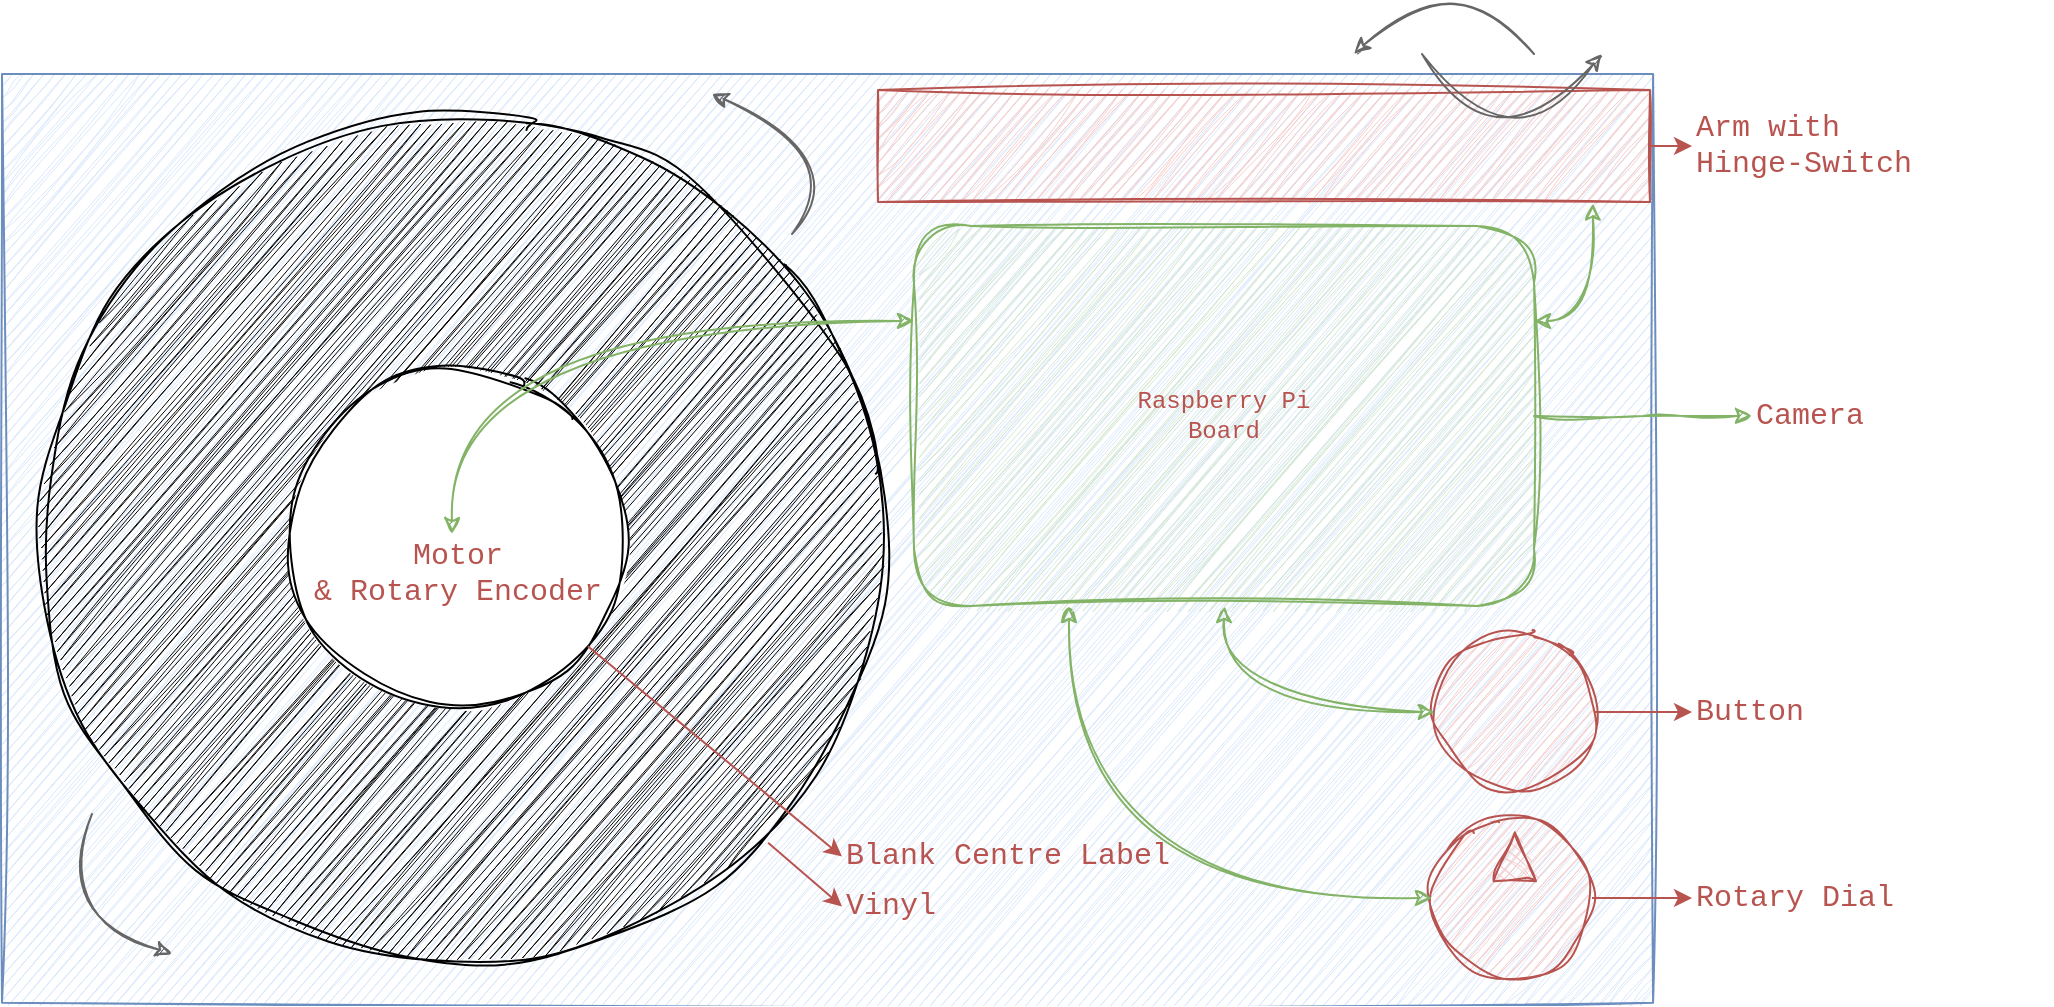 <mxfile version="26.2.14">
  <diagram name="Page-1" id="BbwpbvS8BRUh1gAscrvs">
    <mxGraphModel dx="1678" dy="893" grid="1" gridSize="10" guides="1" tooltips="1" connect="1" arrows="1" fold="1" page="1" pageScale="1" pageWidth="850" pageHeight="1100" math="0" shadow="0">
      <root>
        <mxCell id="0" />
        <mxCell id="1" parent="0" />
        <mxCell id="IE3H_PvMWQA-5wgTKLuX-123" value="" style="rounded=0;whiteSpace=wrap;html=1;aspect=fixed;fillColor=#dae8fc;strokeColor=#6c8ebf;sketch=1;curveFitting=1;jiggle=2;" vertex="1" parent="1">
          <mxGeometry x="245" y="460" width="825.54" height="464.37" as="geometry" />
        </mxCell>
        <mxCell id="IE3H_PvMWQA-5wgTKLuX-125" value="" style="ellipse;whiteSpace=wrap;html=1;aspect=fixed;sketch=1;curveFitting=1;jiggle=2;fillColor=#060606;" vertex="1" parent="1">
          <mxGeometry x="264" y="480.78" width="422.81" height="422.81" as="geometry" />
        </mxCell>
        <mxCell id="IE3H_PvMWQA-5wgTKLuX-126" value="" style="ellipse;whiteSpace=wrap;html=1;aspect=fixed;sketch=1;curveFitting=1;jiggle=2;" vertex="1" parent="1">
          <mxGeometry x="388.16" y="607.58" width="169.22" height="169.22" as="geometry" />
        </mxCell>
        <mxCell id="IE3H_PvMWQA-5wgTKLuX-131" value="" style="curved=1;endArrow=classic;html=1;rounded=0;fillColor=#f5f5f5;strokeColor=#666666;sketch=1;curveFitting=1;jiggle=2;" edge="1" parent="1">
          <mxGeometry width="50" height="50" relative="1" as="geometry">
            <mxPoint x="640" y="540" as="sourcePoint" />
            <mxPoint x="600" y="470" as="targetPoint" />
            <Array as="points">
              <mxPoint x="669.91" y="499.82" />
            </Array>
          </mxGeometry>
        </mxCell>
        <mxCell id="IE3H_PvMWQA-5wgTKLuX-132" value="" style="curved=1;endArrow=classic;html=1;rounded=0;fillColor=#f5f5f5;strokeColor=#666666;sketch=1;curveFitting=1;jiggle=2;" edge="1" parent="1">
          <mxGeometry width="50" height="50" relative="1" as="geometry">
            <mxPoint x="290" y="830" as="sourcePoint" />
            <mxPoint x="330" y="900" as="targetPoint" />
            <Array as="points">
              <mxPoint x="270" y="880" />
            </Array>
          </mxGeometry>
        </mxCell>
        <mxCell id="IE3H_PvMWQA-5wgTKLuX-159" value="Blank Centre Label" style="text;html=1;align=left;verticalAlign=middle;whiteSpace=wrap;rounded=0;fontColor=#B85450;fontFamily=Courier New;fontSize=15;" vertex="1" parent="1">
          <mxGeometry x="665" y="841.29" width="185" height="20" as="geometry" />
        </mxCell>
        <mxCell id="IE3H_PvMWQA-5wgTKLuX-160" value="" style="endArrow=classic;html=1;rounded=0;entryX=0;entryY=0.5;entryDx=0;entryDy=0;fillColor=#f8cecc;strokeColor=#b85450;" edge="1" parent="1" target="IE3H_PvMWQA-5wgTKLuX-159">
          <mxGeometry width="50" height="50" relative="1" as="geometry">
            <mxPoint x="537.936" y="746.145" as="sourcePoint" />
            <mxPoint x="670" y="920" as="targetPoint" />
          </mxGeometry>
        </mxCell>
        <mxCell id="IE3H_PvMWQA-5wgTKLuX-161" value="Vinyl" style="text;html=1;align=left;verticalAlign=middle;whiteSpace=wrap;rounded=0;fontColor=#B85450;fontFamily=Courier New;fontSize=15;" vertex="1" parent="1">
          <mxGeometry x="665" y="866.19" width="150" height="20" as="geometry" />
        </mxCell>
        <mxCell id="IE3H_PvMWQA-5wgTKLuX-162" value="" style="endArrow=classic;html=1;rounded=0;entryX=0;entryY=0.5;entryDx=0;entryDy=0;exitX=0.861;exitY=0.86;exitDx=0;exitDy=0;exitPerimeter=0;fillColor=#f8cecc;strokeColor=#b85450;" edge="1" parent="1" source="IE3H_PvMWQA-5wgTKLuX-125" target="IE3H_PvMWQA-5wgTKLuX-161">
          <mxGeometry width="50" height="50" relative="1" as="geometry">
            <mxPoint x="580" y="980" as="sourcePoint" />
            <mxPoint x="630" y="930" as="targetPoint" />
          </mxGeometry>
        </mxCell>
        <mxCell id="IE3H_PvMWQA-5wgTKLuX-185" value="" style="edgeStyle=orthogonalEdgeStyle;rounded=0;orthogonalLoop=1;jettySize=auto;html=1;fillColor=#f8cecc;strokeColor=#b85450;" edge="1" parent="1" source="IE3H_PvMWQA-5wgTKLuX-168" target="IE3H_PvMWQA-5wgTKLuX-181">
          <mxGeometry relative="1" as="geometry" />
        </mxCell>
        <mxCell id="IE3H_PvMWQA-5wgTKLuX-168" value="" style="ellipse;whiteSpace=wrap;html=1;aspect=fixed;fillColor=#f8cecc;strokeColor=#b85450;sketch=1;curveFitting=1;jiggle=2;" vertex="1" parent="1">
          <mxGeometry x="960" y="832" width="80" height="80" as="geometry" />
        </mxCell>
        <mxCell id="IE3H_PvMWQA-5wgTKLuX-184" value="" style="edgeStyle=orthogonalEdgeStyle;rounded=0;orthogonalLoop=1;jettySize=auto;html=1;fillColor=#f8cecc;strokeColor=#b85450;" edge="1" parent="1" source="IE3H_PvMWQA-5wgTKLuX-169" target="IE3H_PvMWQA-5wgTKLuX-182">
          <mxGeometry relative="1" as="geometry" />
        </mxCell>
        <mxCell id="IE3H_PvMWQA-5wgTKLuX-169" value="" style="ellipse;whiteSpace=wrap;html=1;aspect=fixed;fillColor=#f8cecc;strokeColor=#b85450;sketch=1;curveFitting=1;jiggle=2;" vertex="1" parent="1">
          <mxGeometry x="961.41" y="739" width="80" height="80" as="geometry" />
        </mxCell>
        <mxCell id="IE3H_PvMWQA-5wgTKLuX-170" value="" style="triangle;whiteSpace=wrap;html=1;rotation=-90;sketch=1;curveFitting=1;jiggle=2;rounded=0;fillColor=#f8cecc;strokeColor=#b85450;" vertex="1" parent="1">
          <mxGeometry x="989.21" y="840.81" width="24.41" height="21.19" as="geometry" />
        </mxCell>
        <mxCell id="IE3H_PvMWQA-5wgTKLuX-173" style="edgeStyle=orthogonalEdgeStyle;rounded=0;orthogonalLoop=1;jettySize=auto;html=1;exitX=0.25;exitY=1;exitDx=0;exitDy=0;entryX=0;entryY=0.5;entryDx=0;entryDy=0;endArrow=classic;startFill=1;fillColor=#d5e8d4;strokeColor=#82b366;curved=1;sketch=1;curveFitting=1;jiggle=2;endFill=1;startArrow=classic;" edge="1" parent="1" source="IE3H_PvMWQA-5wgTKLuX-171" target="IE3H_PvMWQA-5wgTKLuX-168">
          <mxGeometry relative="1" as="geometry" />
        </mxCell>
        <mxCell id="IE3H_PvMWQA-5wgTKLuX-174" style="edgeStyle=orthogonalEdgeStyle;rounded=0;orthogonalLoop=1;jettySize=auto;html=1;exitX=0.5;exitY=1;exitDx=0;exitDy=0;entryX=0;entryY=0.5;entryDx=0;entryDy=0;curved=1;sketch=1;curveFitting=1;jiggle=2;fillColor=#d5e8d4;strokeColor=#82b366;startArrow=classic;startFill=1;" edge="1" parent="1" source="IE3H_PvMWQA-5wgTKLuX-171" target="IE3H_PvMWQA-5wgTKLuX-169">
          <mxGeometry relative="1" as="geometry" />
        </mxCell>
        <mxCell id="IE3H_PvMWQA-5wgTKLuX-188" style="edgeStyle=orthogonalEdgeStyle;rounded=0;orthogonalLoop=1;jettySize=auto;html=1;exitX=1;exitY=0.5;exitDx=0;exitDy=0;fillColor=#d5e8d4;strokeColor=#82b366;sketch=1;curveFitting=1;jiggle=2;" edge="1" parent="1" source="IE3H_PvMWQA-5wgTKLuX-171">
          <mxGeometry relative="1" as="geometry">
            <mxPoint x="1120" y="630.905" as="targetPoint" />
          </mxGeometry>
        </mxCell>
        <mxCell id="IE3H_PvMWQA-5wgTKLuX-171" value="" style="rounded=1;whiteSpace=wrap;html=1;sketch=1;curveFitting=1;jiggle=2;fillColor=#d5e8d4;strokeColor=#82b366;" vertex="1" parent="1">
          <mxGeometry x="701" y="536" width="310" height="190" as="geometry" />
        </mxCell>
        <mxCell id="IE3H_PvMWQA-5wgTKLuX-183" value="" style="edgeStyle=orthogonalEdgeStyle;rounded=0;orthogonalLoop=1;jettySize=auto;html=1;fillColor=#f8cecc;strokeColor=#b85450;" edge="1" parent="1" source="IE3H_PvMWQA-5wgTKLuX-172" target="IE3H_PvMWQA-5wgTKLuX-180">
          <mxGeometry relative="1" as="geometry" />
        </mxCell>
        <mxCell id="IE3H_PvMWQA-5wgTKLuX-172" value="" style="rounded=0;whiteSpace=wrap;html=1;fillColor=#f8cecc;strokeColor=#b85450;sketch=1;curveFitting=1;jiggle=2;" vertex="1" parent="1">
          <mxGeometry x="683" y="468" width="386" height="56" as="geometry" />
        </mxCell>
        <mxCell id="IE3H_PvMWQA-5wgTKLuX-175" style="edgeStyle=orthogonalEdgeStyle;rounded=0;orthogonalLoop=1;jettySize=auto;html=1;exitX=1;exitY=0.25;exitDx=0;exitDy=0;entryX=0.926;entryY=1.013;entryDx=0;entryDy=0;entryPerimeter=0;curved=1;fillColor=#d5e8d4;strokeColor=#82b366;startArrow=classic;startFill=1;sketch=1;curveFitting=1;jiggle=2;" edge="1" parent="1" source="IE3H_PvMWQA-5wgTKLuX-171" target="IE3H_PvMWQA-5wgTKLuX-172">
          <mxGeometry relative="1" as="geometry" />
        </mxCell>
        <mxCell id="IE3H_PvMWQA-5wgTKLuX-177" value="" style="endArrow=classic;html=1;rounded=0;exitX=0;exitY=0.25;exitDx=0;exitDy=0;fillColor=#d5e8d4;strokeColor=#82b366;startArrow=classic;startFill=1;sketch=1;curveFitting=1;jiggle=2;edgeStyle=orthogonalEdgeStyle;curved=1;" edge="1" parent="1" source="IE3H_PvMWQA-5wgTKLuX-171">
          <mxGeometry width="50" height="50" relative="1" as="geometry">
            <mxPoint x="420" y="740" as="sourcePoint" />
            <mxPoint x="470" y="690" as="targetPoint" />
            <Array as="points">
              <mxPoint x="470" y="583" />
            </Array>
          </mxGeometry>
        </mxCell>
        <mxCell id="IE3H_PvMWQA-5wgTKLuX-178" value="" style="curved=1;endArrow=classic;html=1;rounded=0;fillColor=#f5f5f5;strokeColor=#666666;sketch=1;curveFitting=1;jiggle=2;" edge="1" parent="1">
          <mxGeometry width="50" height="50" relative="1" as="geometry">
            <mxPoint x="1011.0" y="450" as="sourcePoint" />
            <mxPoint x="921" y="450" as="targetPoint" />
            <Array as="points">
              <mxPoint x="974.58" y="400" />
            </Array>
          </mxGeometry>
        </mxCell>
        <mxCell id="IE3H_PvMWQA-5wgTKLuX-179" value="" style="curved=1;endArrow=classic;html=1;rounded=0;fillColor=#f5f5f5;strokeColor=#666666;sketch=1;curveFitting=1;jiggle=2;" edge="1" parent="1">
          <mxGeometry width="50" height="50" relative="1" as="geometry">
            <mxPoint x="955" y="450" as="sourcePoint" />
            <mxPoint x="1045" y="450" as="targetPoint" />
            <Array as="points">
              <mxPoint x="995" y="510" />
            </Array>
          </mxGeometry>
        </mxCell>
        <mxCell id="IE3H_PvMWQA-5wgTKLuX-180" value="&lt;div&gt;Arm with&lt;/div&gt;&lt;div&gt;Hinge-Switch&lt;/div&gt;" style="text;html=1;align=left;verticalAlign=middle;whiteSpace=wrap;rounded=0;fontColor=#B85450;fontFamily=Courier New;fontSize=15;" vertex="1" parent="1">
          <mxGeometry x="1090" y="486" width="150" height="20" as="geometry" />
        </mxCell>
        <mxCell id="IE3H_PvMWQA-5wgTKLuX-181" value="Rotary Dial" style="text;html=1;align=left;verticalAlign=middle;whiteSpace=wrap;rounded=0;fontColor=#B85450;fontFamily=Courier New;fontSize=15;" vertex="1" parent="1">
          <mxGeometry x="1090" y="862.0" width="150" height="20" as="geometry" />
        </mxCell>
        <mxCell id="IE3H_PvMWQA-5wgTKLuX-182" value="Button" style="text;html=1;align=left;verticalAlign=middle;whiteSpace=wrap;rounded=0;fontColor=#B85450;fontFamily=Courier New;fontSize=15;" vertex="1" parent="1">
          <mxGeometry x="1090" y="769" width="150" height="20" as="geometry" />
        </mxCell>
        <mxCell id="IE3H_PvMWQA-5wgTKLuX-186" value="&lt;div&gt;Motor&lt;/div&gt;&lt;div&gt;&amp;amp; Rotary Encoder&lt;/div&gt;" style="text;html=1;align=center;verticalAlign=middle;whiteSpace=wrap;rounded=0;fontColor=#B85450;fontFamily=Courier New;fontSize=15;" vertex="1" parent="1">
          <mxGeometry x="393.6" y="700" width="158.34" height="20" as="geometry" />
        </mxCell>
        <mxCell id="IE3H_PvMWQA-5wgTKLuX-187" value="Raspberry Pi Board" style="text;html=1;align=center;verticalAlign=middle;whiteSpace=wrap;rounded=0;fontColor=#B85450;fontFamily=Courier New;" vertex="1" parent="1">
          <mxGeometry x="794.88" y="621" width="122.23" height="20" as="geometry" />
        </mxCell>
        <mxCell id="IE3H_PvMWQA-5wgTKLuX-189" value="Camera" style="text;html=1;align=left;verticalAlign=middle;whiteSpace=wrap;rounded=0;fontColor=#B85450;fontFamily=Courier New;fontSize=15;" vertex="1" parent="1">
          <mxGeometry x="1120" y="621" width="150" height="20" as="geometry" />
        </mxCell>
      </root>
    </mxGraphModel>
  </diagram>
</mxfile>
